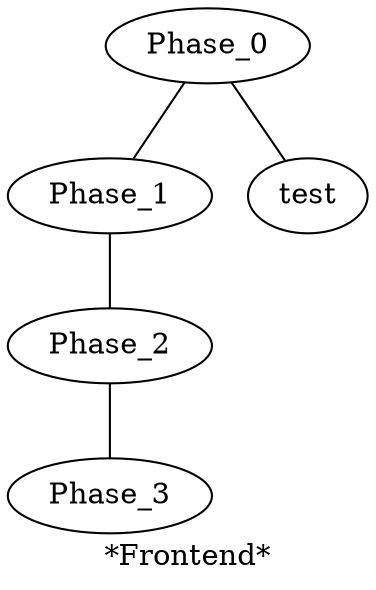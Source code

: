 graph {
    label="*Frontend*";
    Phase_0 -- Phase_1 -- Phase_2 -- Phase_3;

    Phase_0 -- test
}
